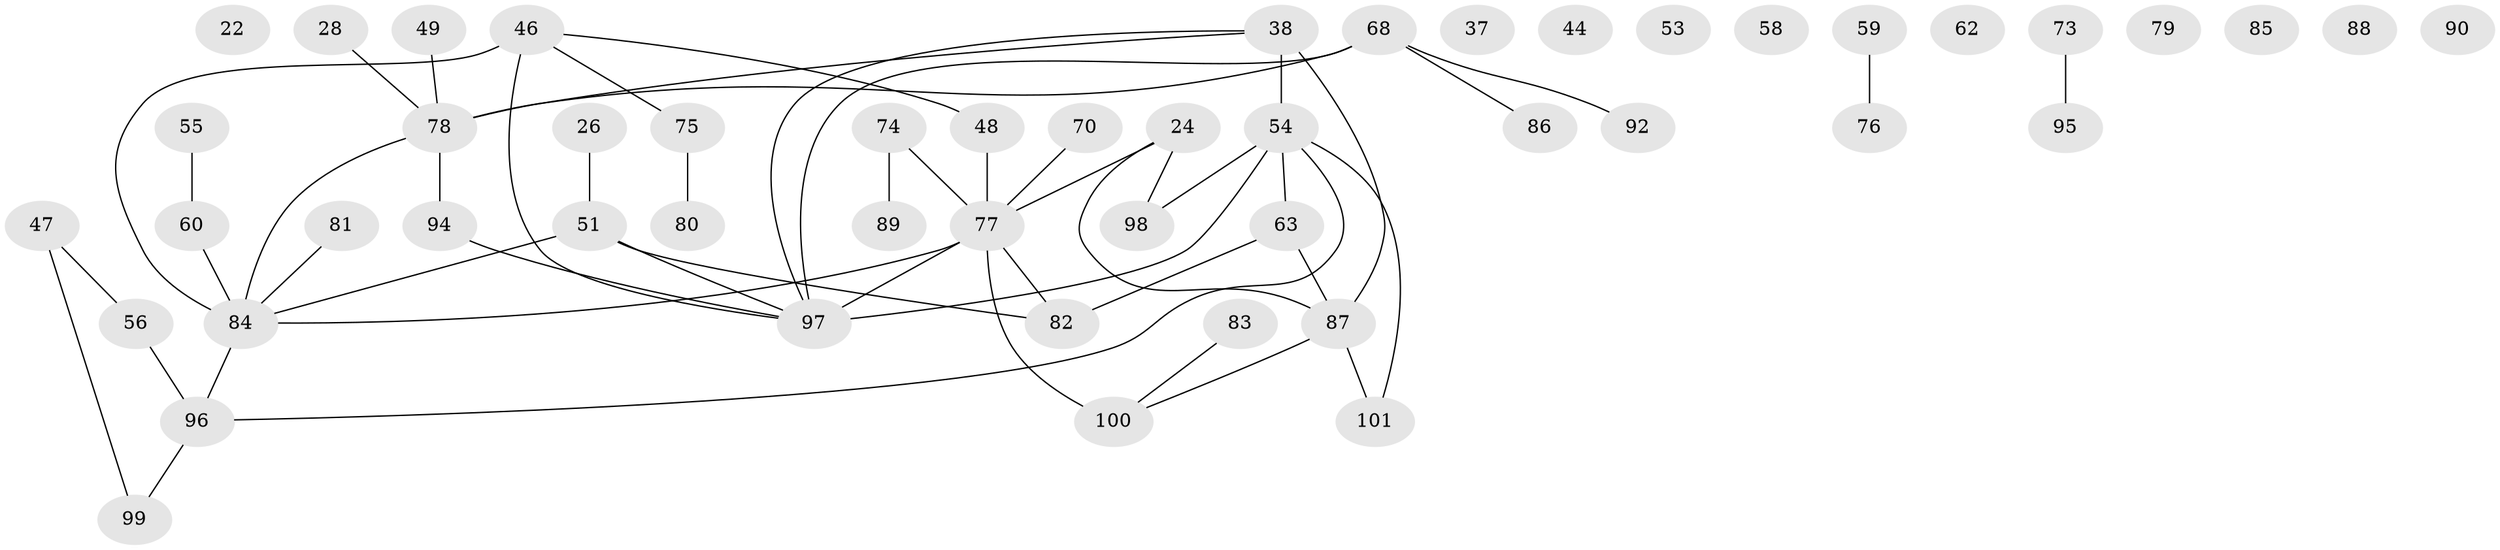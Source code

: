 // original degree distribution, {2: 0.24752475247524752, 1: 0.25742574257425743, 3: 0.16831683168316833, 4: 0.16831683168316833, 5: 0.04950495049504951, 0: 0.07920792079207921, 6: 0.0297029702970297}
// Generated by graph-tools (version 1.1) at 2025/39/03/09/25 04:39:15]
// undirected, 50 vertices, 53 edges
graph export_dot {
graph [start="1"]
  node [color=gray90,style=filled];
  22;
  24 [super="+9"];
  26;
  28;
  37;
  38;
  44;
  46 [super="+34"];
  47;
  48 [super="+33"];
  49;
  51 [super="+13"];
  53;
  54 [super="+29+43"];
  55;
  56;
  58;
  59;
  60 [super="+41"];
  62;
  63;
  68 [super="+40"];
  70;
  73;
  74;
  75 [super="+69"];
  76;
  77 [super="+65+21+19"];
  78 [super="+45+67"];
  79 [super="+5"];
  80;
  81;
  82 [super="+18+1"];
  83 [super="+20"];
  84 [super="+14"];
  85 [super="+4"];
  86;
  87 [super="+52"];
  88;
  89 [super="+32"];
  90;
  92;
  94;
  95;
  96 [super="+23+50+61+66"];
  97 [super="+17+36+93+72"];
  98 [super="+91"];
  99;
  100 [super="+64"];
  101 [super="+31"];
  24 -- 98 [weight=2];
  24 -- 87;
  24 -- 77;
  26 -- 51;
  28 -- 78;
  38 -- 87 [weight=2];
  38 -- 54 [weight=2];
  38 -- 78;
  38 -- 97;
  46 -- 84 [weight=2];
  46 -- 75;
  46 -- 97 [weight=2];
  46 -- 48;
  47 -- 56;
  47 -- 99;
  48 -- 77;
  49 -- 78;
  51 -- 97 [weight=2];
  51 -- 82 [weight=2];
  51 -- 84;
  54 -- 98;
  54 -- 96;
  54 -- 97 [weight=3];
  54 -- 101;
  54 -- 63;
  55 -- 60;
  56 -- 96;
  59 -- 76;
  60 -- 84;
  63 -- 82;
  63 -- 87;
  68 -- 78 [weight=2];
  68 -- 86;
  68 -- 92;
  68 -- 97;
  70 -- 77;
  73 -- 95;
  74 -- 77;
  74 -- 89;
  75 -- 80;
  77 -- 97 [weight=3];
  77 -- 82 [weight=2];
  77 -- 100 [weight=2];
  77 -- 84;
  78 -- 94 [weight=2];
  78 -- 84;
  81 -- 84;
  83 -- 100;
  84 -- 96;
  87 -- 100;
  87 -- 101;
  94 -- 97;
  96 -- 99;
}
